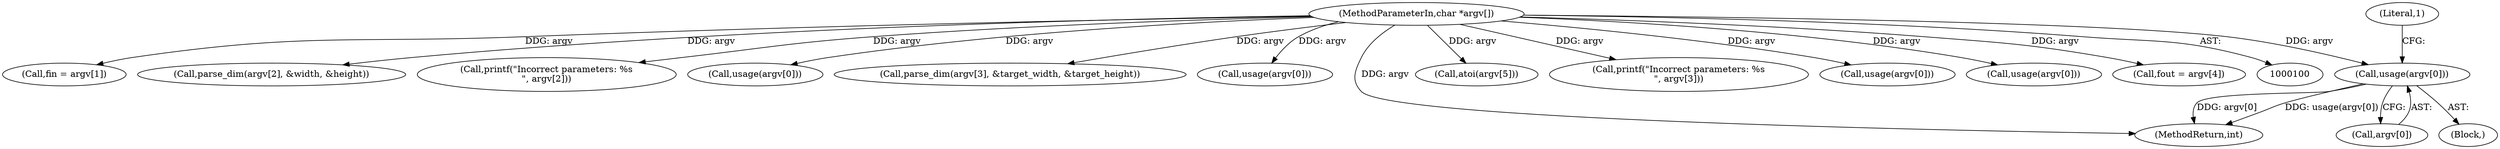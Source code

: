 digraph "0_Android_5a9753fca56f0eeb9f61e342b2fccffc364f9426_4@array" {
"1000219" [label="(Call,usage(argv[0]))"];
"1000102" [label="(MethodParameterIn,char *argv[])"];
"1000133" [label="(Call,fin = argv[1])"];
"1000145" [label="(Call,parse_dim(argv[2], &width, &height))"];
"1000154" [label="(Call,printf(\"Incorrect parameters: %s\n\", argv[2]))"];
"1000200" [label="(Call,usage(argv[0]))"];
"1000167" [label="(Call,parse_dim(argv[3], &target_width, &target_height))"];
"1000219" [label="(Call,usage(argv[0]))"];
"1000127" [label="(Call,usage(argv[0]))"];
"1000381" [label="(MethodReturn,int)"];
"1000231" [label="(Call,atoi(argv[5]))"];
"1000102" [label="(MethodParameterIn,char *argv[])"];
"1000176" [label="(Call,printf(\"Incorrect parameters: %s\n\", argv[3]))"];
"1000224" [label="(Literal,1)"];
"1000181" [label="(Call,usage(argv[0]))"];
"1000159" [label="(Call,usage(argv[0]))"];
"1000138" [label="(Call,fout = argv[4])"];
"1000220" [label="(Call,argv[0])"];
"1000215" [label="(Block,)"];
"1000219" -> "1000215"  [label="AST: "];
"1000219" -> "1000220"  [label="CFG: "];
"1000220" -> "1000219"  [label="AST: "];
"1000224" -> "1000219"  [label="CFG: "];
"1000219" -> "1000381"  [label="DDG: usage(argv[0])"];
"1000219" -> "1000381"  [label="DDG: argv[0]"];
"1000102" -> "1000219"  [label="DDG: argv"];
"1000102" -> "1000100"  [label="AST: "];
"1000102" -> "1000381"  [label="DDG: argv"];
"1000102" -> "1000127"  [label="DDG: argv"];
"1000102" -> "1000133"  [label="DDG: argv"];
"1000102" -> "1000138"  [label="DDG: argv"];
"1000102" -> "1000145"  [label="DDG: argv"];
"1000102" -> "1000154"  [label="DDG: argv"];
"1000102" -> "1000159"  [label="DDG: argv"];
"1000102" -> "1000167"  [label="DDG: argv"];
"1000102" -> "1000176"  [label="DDG: argv"];
"1000102" -> "1000181"  [label="DDG: argv"];
"1000102" -> "1000200"  [label="DDG: argv"];
"1000102" -> "1000231"  [label="DDG: argv"];
}
